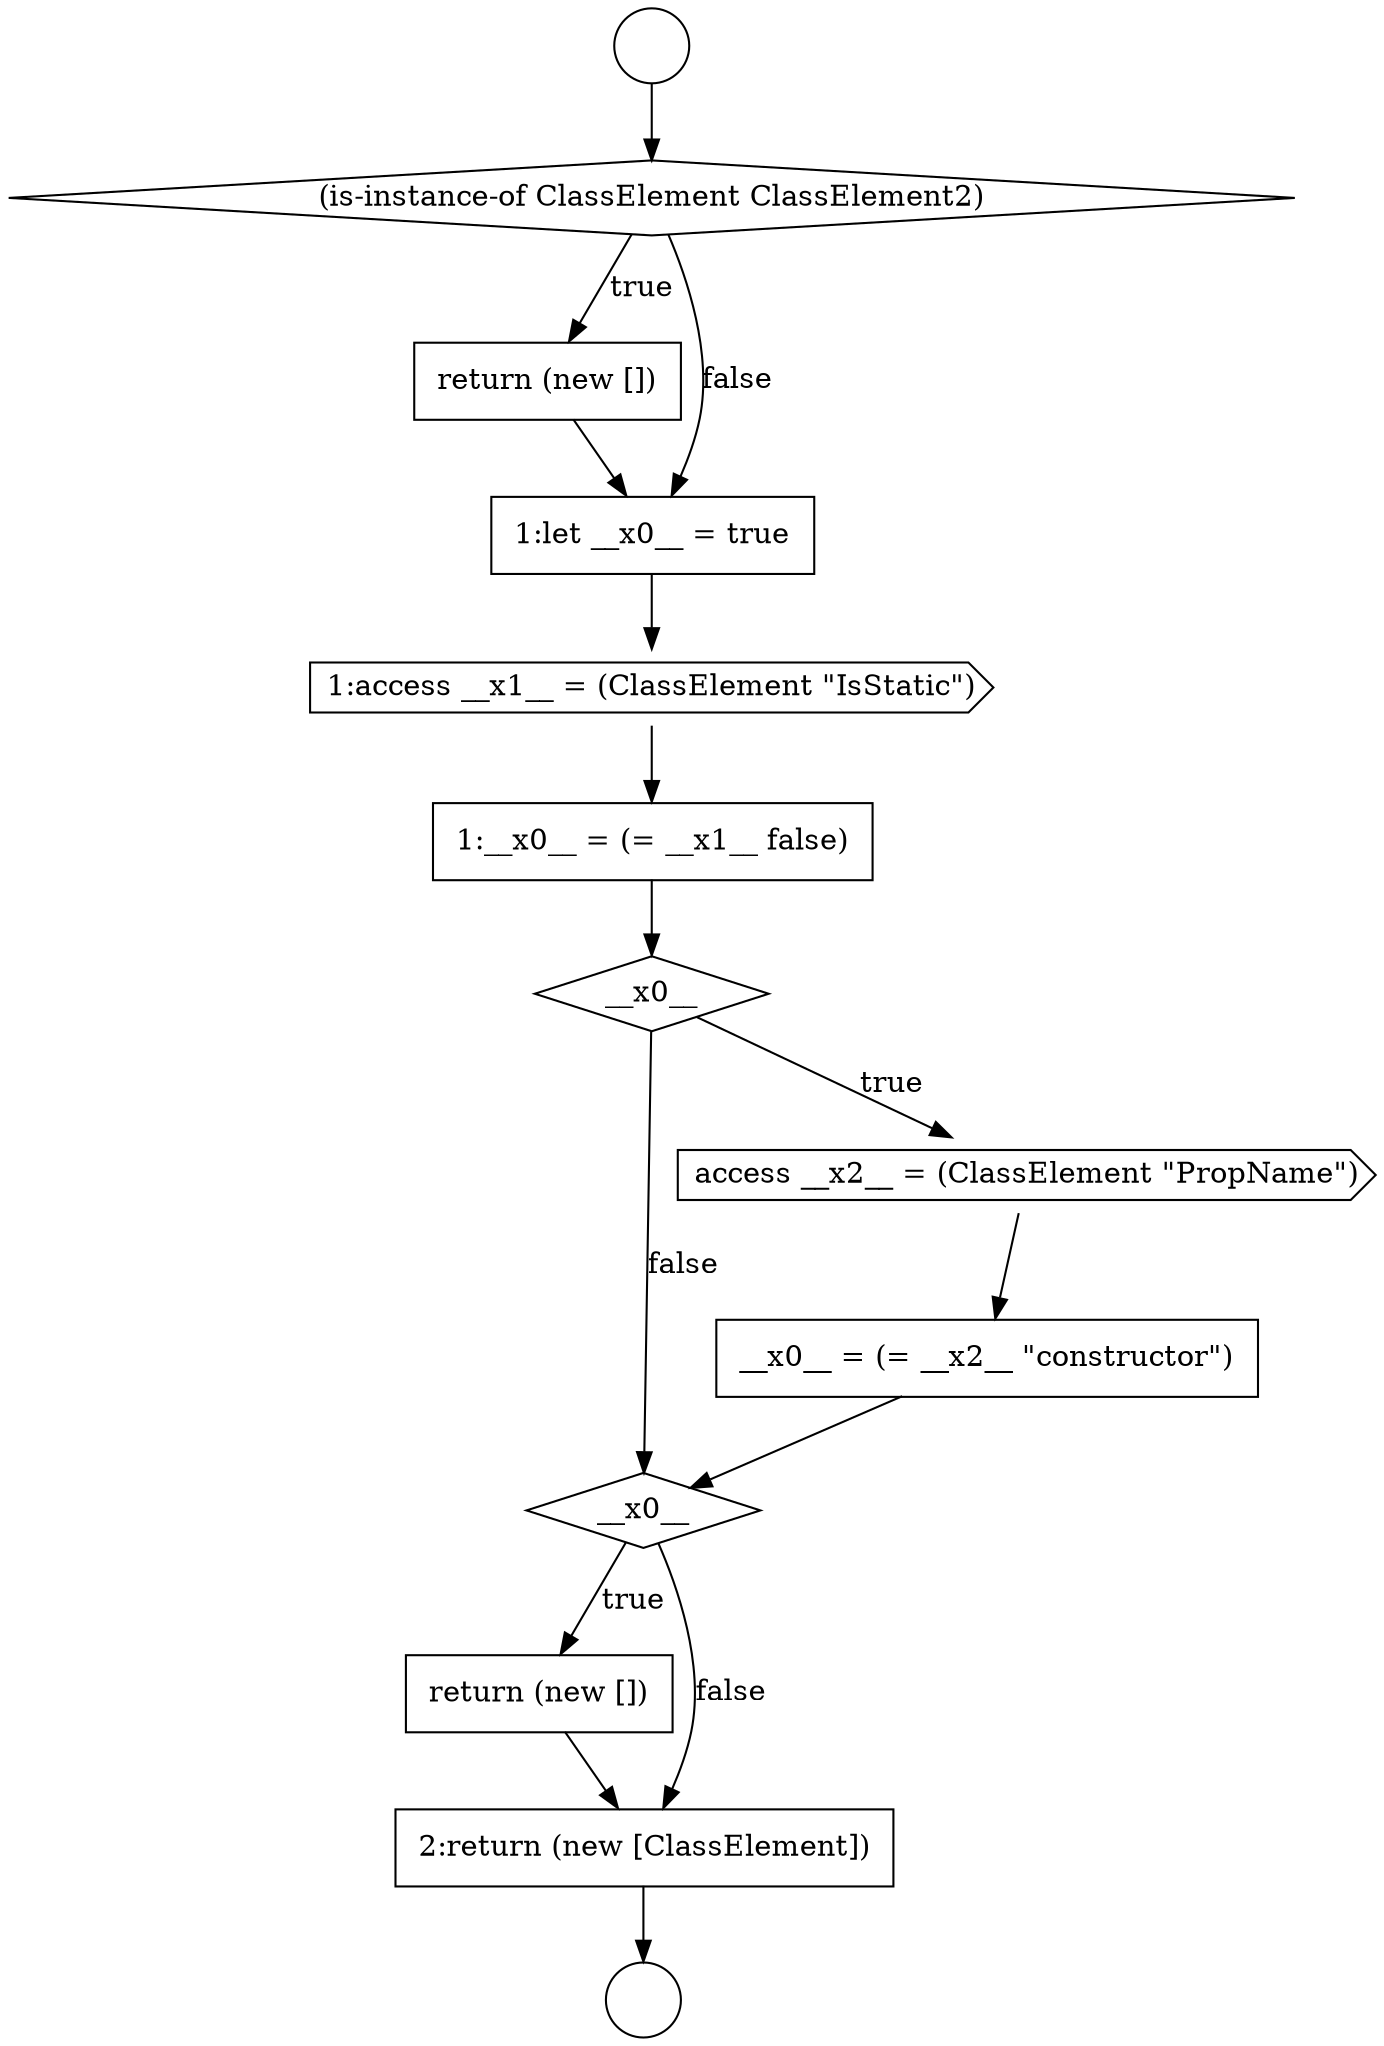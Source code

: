 digraph {
  node9032 [shape=none, margin=0, label=<<font color="black">
    <table border="0" cellborder="1" cellspacing="0" cellpadding="10">
      <tr><td align="left">return (new [])</td></tr>
    </table>
  </font>> color="black" fillcolor="white" style=filled]
  node9027 [shape=none, margin=0, label=<<font color="black">
    <table border="0" cellborder="1" cellspacing="0" cellpadding="10">
      <tr><td align="left">1:__x0__ = (= __x1__ false)</td></tr>
    </table>
  </font>> color="black" fillcolor="white" style=filled]
  node9024 [shape=none, margin=0, label=<<font color="black">
    <table border="0" cellborder="1" cellspacing="0" cellpadding="10">
      <tr><td align="left">return (new [])</td></tr>
    </table>
  </font>> color="black" fillcolor="white" style=filled]
  node9026 [shape=cds, label=<<font color="black">1:access __x1__ = (ClassElement &quot;IsStatic&quot;)</font>> color="black" fillcolor="white" style=filled]
  node9031 [shape=diamond, label=<<font color="black">__x0__</font>> color="black" fillcolor="white" style=filled]
  node9021 [shape=circle label=" " color="black" fillcolor="white" style=filled]
  node9025 [shape=none, margin=0, label=<<font color="black">
    <table border="0" cellborder="1" cellspacing="0" cellpadding="10">
      <tr><td align="left">1:let __x0__ = true</td></tr>
    </table>
  </font>> color="black" fillcolor="white" style=filled]
  node9030 [shape=none, margin=0, label=<<font color="black">
    <table border="0" cellborder="1" cellspacing="0" cellpadding="10">
      <tr><td align="left">__x0__ = (= __x2__ &quot;constructor&quot;)</td></tr>
    </table>
  </font>> color="black" fillcolor="white" style=filled]
  node9033 [shape=none, margin=0, label=<<font color="black">
    <table border="0" cellborder="1" cellspacing="0" cellpadding="10">
      <tr><td align="left">2:return (new [ClassElement])</td></tr>
    </table>
  </font>> color="black" fillcolor="white" style=filled]
  node9022 [shape=circle label=" " color="black" fillcolor="white" style=filled]
  node9023 [shape=diamond, label=<<font color="black">(is-instance-of ClassElement ClassElement2)</font>> color="black" fillcolor="white" style=filled]
  node9029 [shape=cds, label=<<font color="black">access __x2__ = (ClassElement &quot;PropName&quot;)</font>> color="black" fillcolor="white" style=filled]
  node9028 [shape=diamond, label=<<font color="black">__x0__</font>> color="black" fillcolor="white" style=filled]
  node9032 -> node9033 [ color="black"]
  node9024 -> node9025 [ color="black"]
  node9025 -> node9026 [ color="black"]
  node9023 -> node9024 [label=<<font color="black">true</font>> color="black"]
  node9023 -> node9025 [label=<<font color="black">false</font>> color="black"]
  node9027 -> node9028 [ color="black"]
  node9031 -> node9032 [label=<<font color="black">true</font>> color="black"]
  node9031 -> node9033 [label=<<font color="black">false</font>> color="black"]
  node9029 -> node9030 [ color="black"]
  node9033 -> node9022 [ color="black"]
  node9026 -> node9027 [ color="black"]
  node9021 -> node9023 [ color="black"]
  node9028 -> node9029 [label=<<font color="black">true</font>> color="black"]
  node9028 -> node9031 [label=<<font color="black">false</font>> color="black"]
  node9030 -> node9031 [ color="black"]
}

